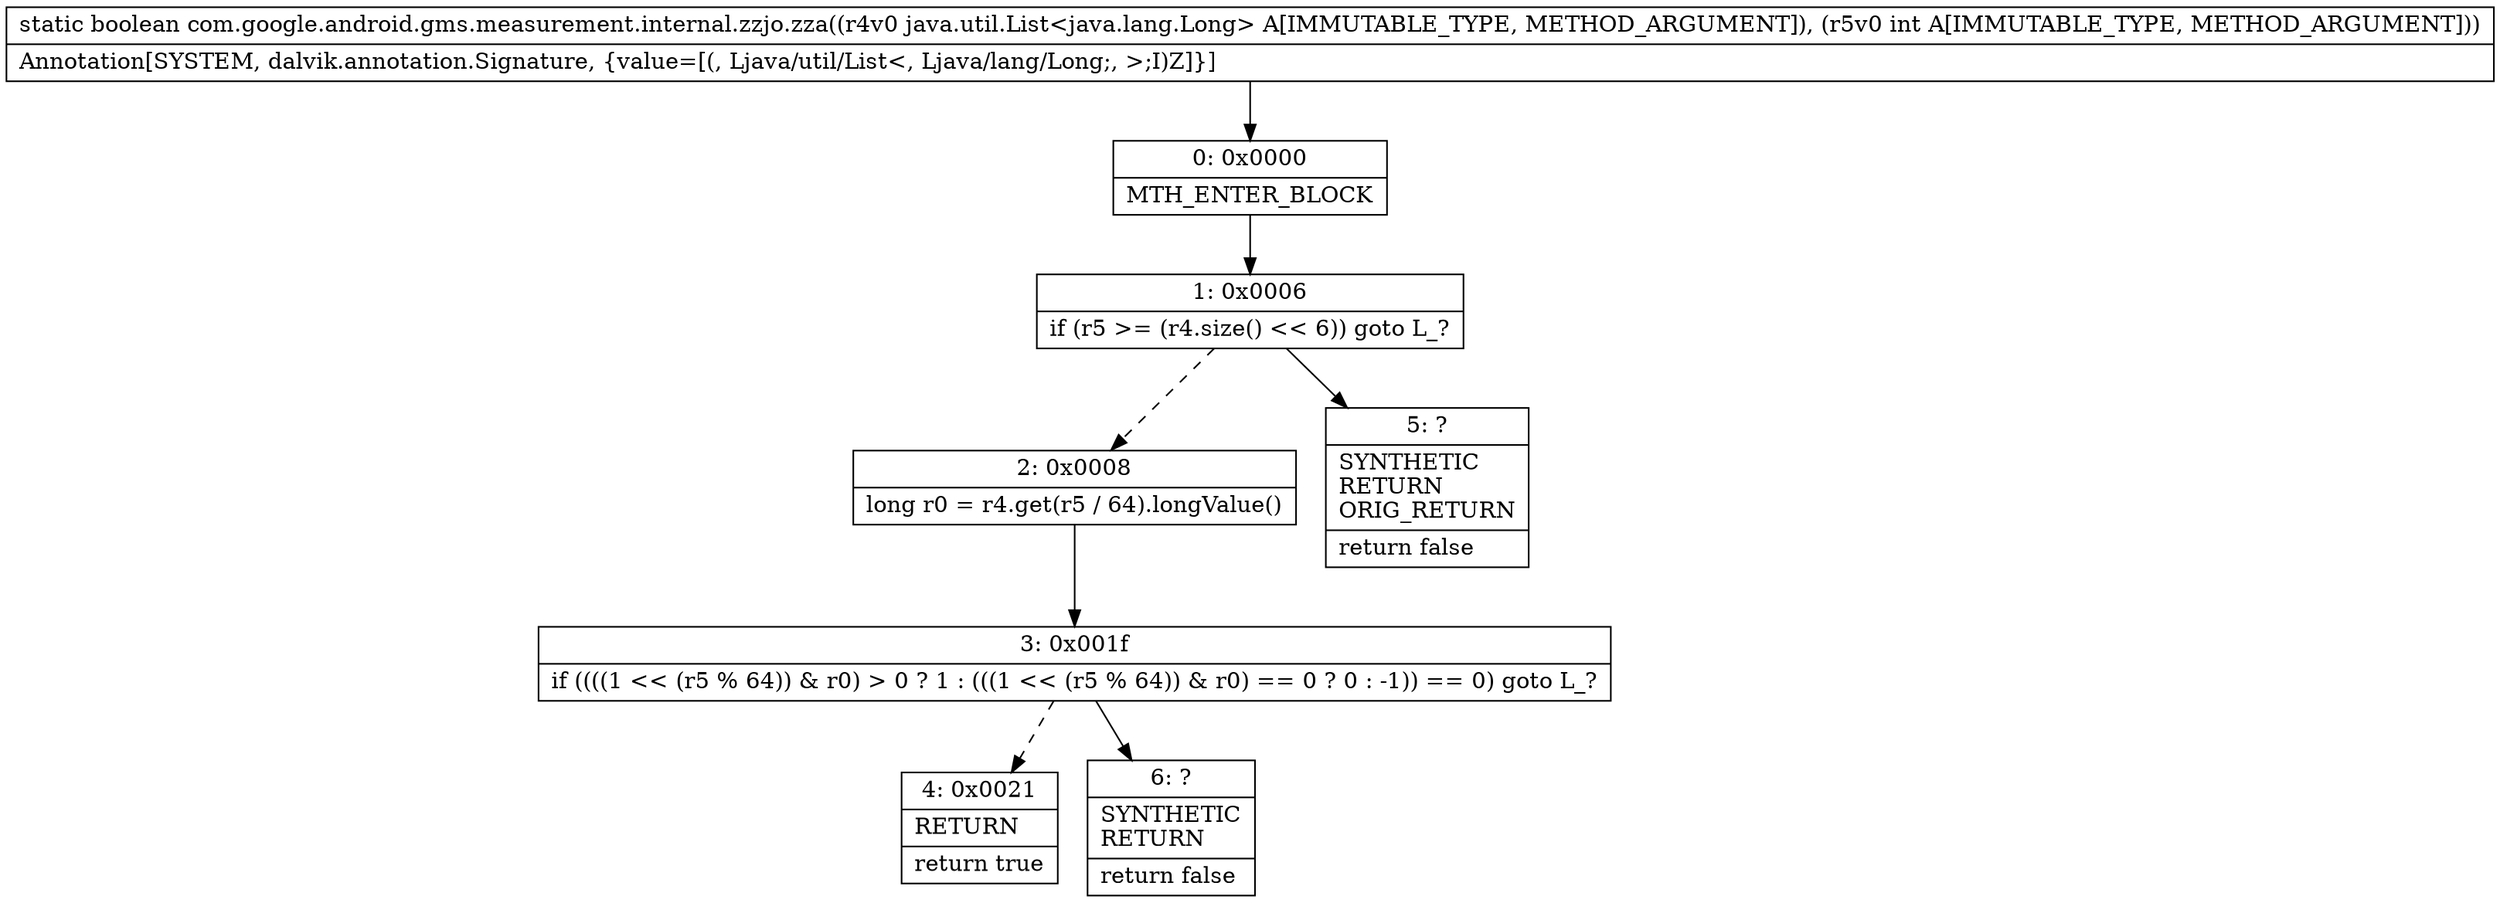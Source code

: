 digraph "CFG forcom.google.android.gms.measurement.internal.zzjo.zza(Ljava\/util\/List;I)Z" {
Node_0 [shape=record,label="{0\:\ 0x0000|MTH_ENTER_BLOCK\l}"];
Node_1 [shape=record,label="{1\:\ 0x0006|if (r5 \>= (r4.size() \<\< 6)) goto L_?\l}"];
Node_2 [shape=record,label="{2\:\ 0x0008|long r0 = r4.get(r5 \/ 64).longValue()\l}"];
Node_3 [shape=record,label="{3\:\ 0x001f|if ((((1 \<\< (r5 % 64)) & r0) \> 0 ? 1 : (((1 \<\< (r5 % 64)) & r0) == 0 ? 0 : \-1)) == 0) goto L_?\l}"];
Node_4 [shape=record,label="{4\:\ 0x0021|RETURN\l|return true\l}"];
Node_5 [shape=record,label="{5\:\ ?|SYNTHETIC\lRETURN\lORIG_RETURN\l|return false\l}"];
Node_6 [shape=record,label="{6\:\ ?|SYNTHETIC\lRETURN\l|return false\l}"];
MethodNode[shape=record,label="{static boolean com.google.android.gms.measurement.internal.zzjo.zza((r4v0 java.util.List\<java.lang.Long\> A[IMMUTABLE_TYPE, METHOD_ARGUMENT]), (r5v0 int A[IMMUTABLE_TYPE, METHOD_ARGUMENT]))  | Annotation[SYSTEM, dalvik.annotation.Signature, \{value=[(, Ljava\/util\/List\<, Ljava\/lang\/Long;, \>;I)Z]\}]\l}"];
MethodNode -> Node_0;
Node_0 -> Node_1;
Node_1 -> Node_2[style=dashed];
Node_1 -> Node_5;
Node_2 -> Node_3;
Node_3 -> Node_4[style=dashed];
Node_3 -> Node_6;
}


